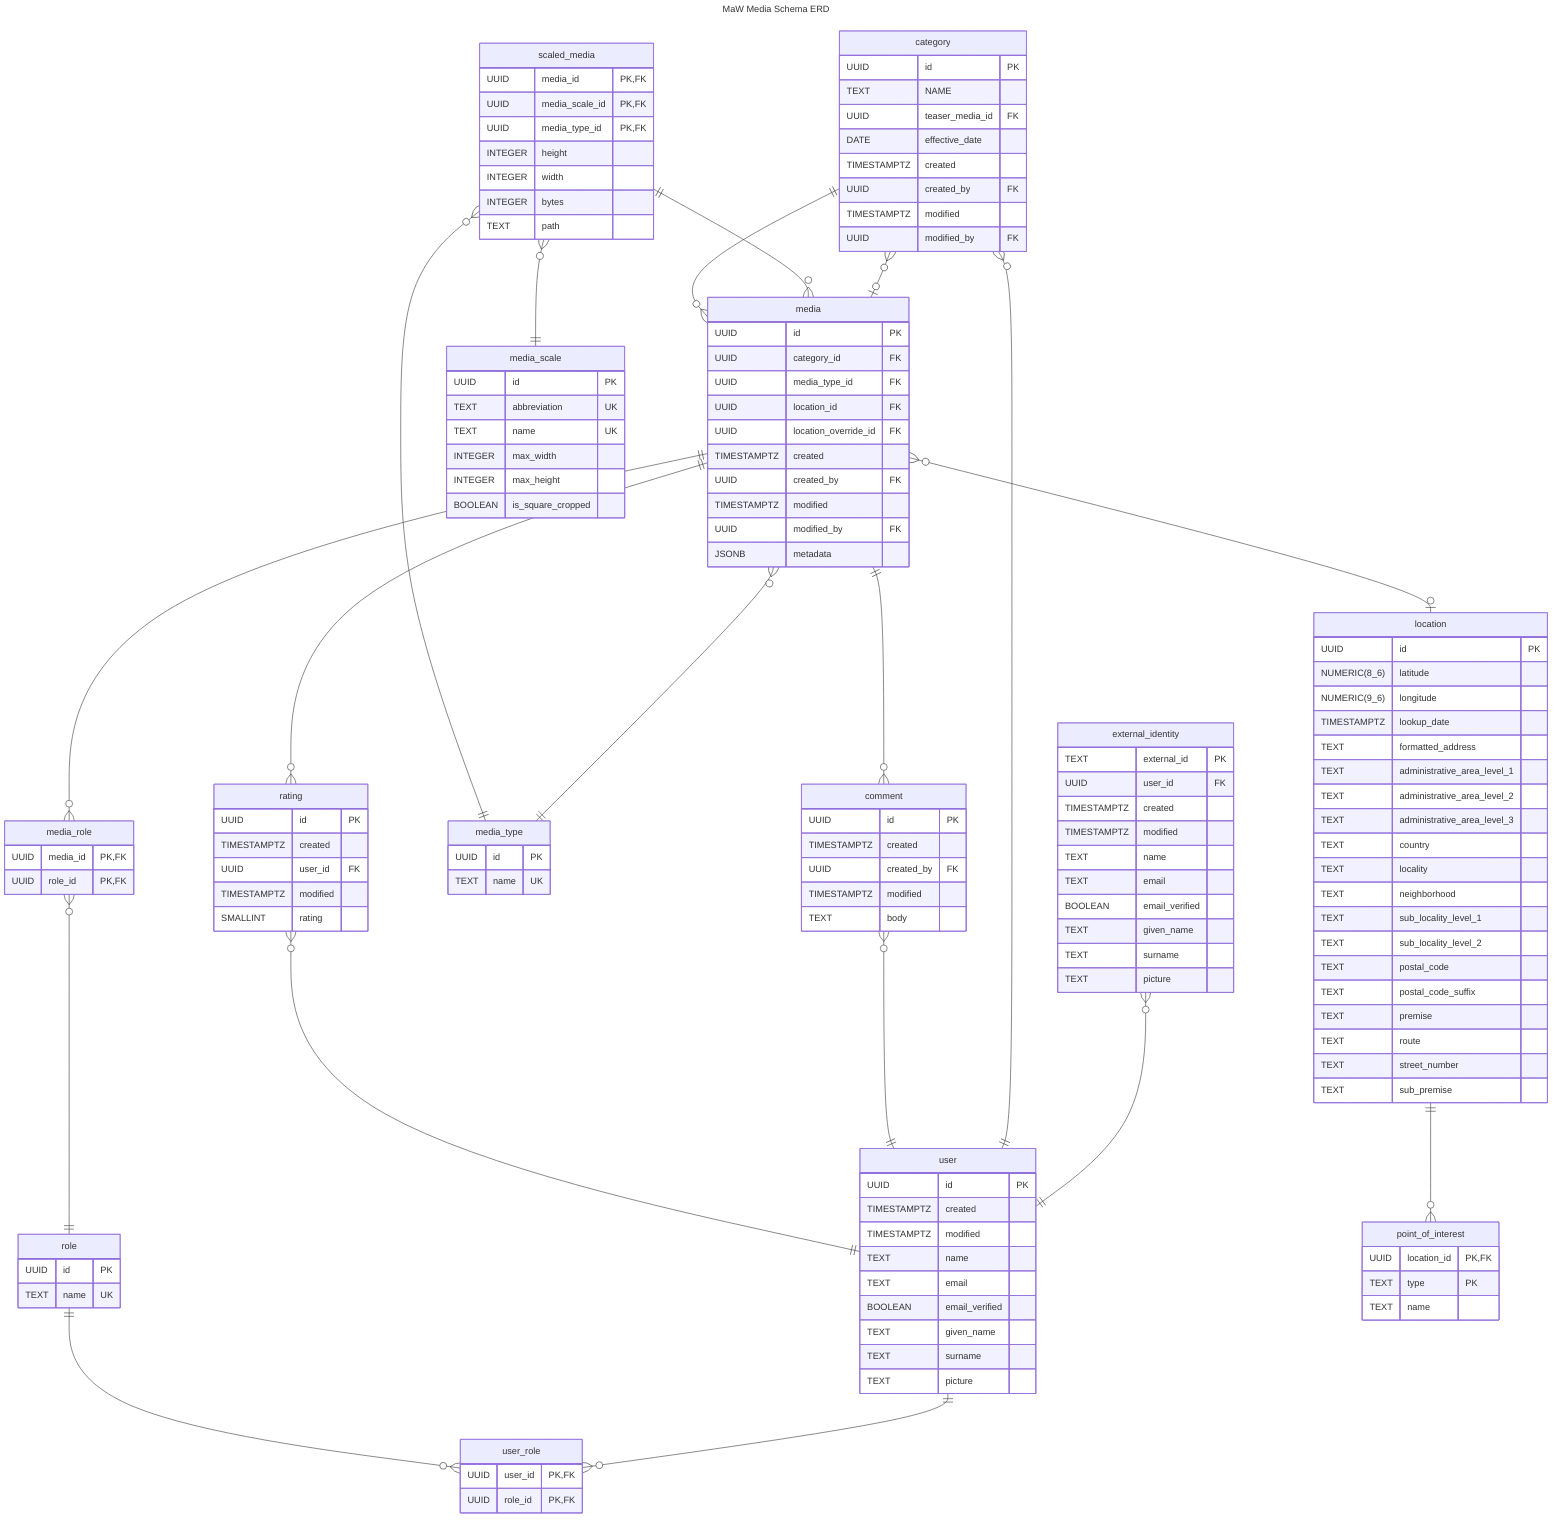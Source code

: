 ---
title: MaW Media Schema ERD
---
erDiagram
    %% external_id = nameidentifier
    external_identity {
        TEXT external_id PK
        UUID user_id FK
        TIMESTAMPTZ created
        TIMESTAMPTZ modified
        TEXT name
        TEXT email
        BOOLEAN email_verified
        TEXT given_name
        TEXT surname
        TEXT picture
    }

    user {
        UUID id PK
        TIMESTAMPTZ created
        TIMESTAMPTZ modified
        TEXT name
        TEXT email
        BOOLEAN email_verified
        TEXT given_name
        TEXT surname
        TEXT picture
    }

    role {
        UUID id PK
        TEXT name UK
    }

    user_role {
        UUID user_id PK, FK
        UUID role_id PK, FK
    }

    category {
        UUID id PK
        TEXT NAME
        UUID teaser_media_id FK
        DATE effective_date
        TIMESTAMPTZ created
        UUID created_by FK
        TIMESTAMPTZ modified
        UUID modified_by FK
    }

    media_role {
        UUID media_id PK, FK
        UUID role_id PK, FK
    }

    media_type {
        UUID id PK
        TEXT name UK
    }

    media {
        UUID id PK
        UUID category_id FK
        UUID media_type_id FK
        UUID location_id FK
        UUID location_override_id FK
        TIMESTAMPTZ created
        UUID created_by FK
        TIMESTAMPTZ modified
        UUID modified_by FK
        JSONB metadata
    }

    location {
        UUID id PK
        NUMERIC(8_6) latitude
        NUMERIC(9_6) longitude
        TIMESTAMPTZ lookup_date
        TEXT formatted_address
        TEXT administrative_area_level_1
        TEXT administrative_area_level_2
        TEXT administrative_area_level_3
        TEXT country
        TEXT locality
        TEXT neighborhood
        TEXT sub_locality_level_1
        TEXT sub_locality_level_2
        TEXT postal_code
        TEXT postal_code_suffix
        TEXT premise
        TEXT route
        TEXT street_number
        TEXT sub_premise
    }

    point_of_interest {
        UUID location_id PK, FK
        TEXT type PK
        TEXT name
    }

    %% qqvg    ( 160 x  120)
    %% qvg     ( 320 x  240)
    %% nhd     ( 640 x  360)
    %% hd      (1280 x  720)
    %% full_hd (1920 x 1080)
    %% qhd     (2560 x 1440)
    %% 4k      (3840 x 2160)
    %% 5k      (5120 x 2880)  - skip for now
    %% 8k      (7680 × 4320)  - skip for now
    %% src     ?
    media_scale {
        UUID id PK
        TEXT abbreviation UK
        TEXT name UK
        INTEGER max_width
        INTEGER max_height
        BOOLEAN is_square_cropped
    }

    scaled_media {
        UUID media_id PK, FK
        UUID media_scale_id PK, FK
        UUID media_type_id PK, FK
        INTEGER height
        INTEGER width
        INTEGER bytes
        TEXT path
    }

    comment {
        UUID id PK
        TIMESTAMPTZ created
        UUID created_by FK
        TIMESTAMPTZ modified
        TEXT body
    }

    rating {
        UUID id PK
        TIMESTAMPTZ created
        UUID user_id FK
        TIMESTAMPTZ modified
        SMALLINT rating
    }

    external_identity }o--|| user : ""
    user ||--o{ user_role : ""
    role ||--o{ user_role : ""

    category }o--|| user : ""
    category }o--o| media : ""

    %% assign perms here to allow flexibility of showing/hiding media on a per role basis
    media_role }o--|| role : ""

    media }o--|| category : ""
    media }o--|| media_type : ""
    media ||--o{ media_role : ""
    media ||--o{ comment: ""
    media ||--o{ rating: ""
    media }o--o| location : ""

    location ||--o{ point_of_interest : ""
    comment }o--|| user : ""
    rating }o--|| user : ""

    scaled_media ||--o{ media : ""
    scaled_media }o--|| media_scale : ""
    scaled_media }o--|| media_type : ""